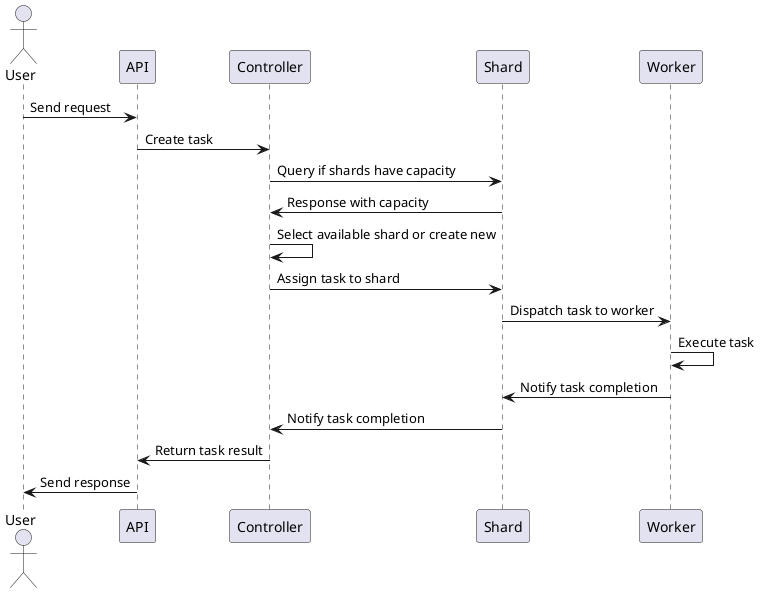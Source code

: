 @startuml "High Level Architecture Diagram"

actor "User" as user
participant "API" as api
participant "Controller" as dagda
participant "Shard" as shard
participant "Worker" as worker

user -> api : Send request
api -> dagda : Create task
dagda -> shard : Query if shards have capacity
shard -> dagda : Response with capacity
dagda -> dagda : Select available shard or create new
dagda -> shard : Assign task to shard
shard -> worker : Dispatch task to worker
worker -> worker : Execute task
worker -> shard : Notify task completion
shard -> dagda : Notify task completion
dagda -> api : Return task result
api -> user : Send response

@enduml